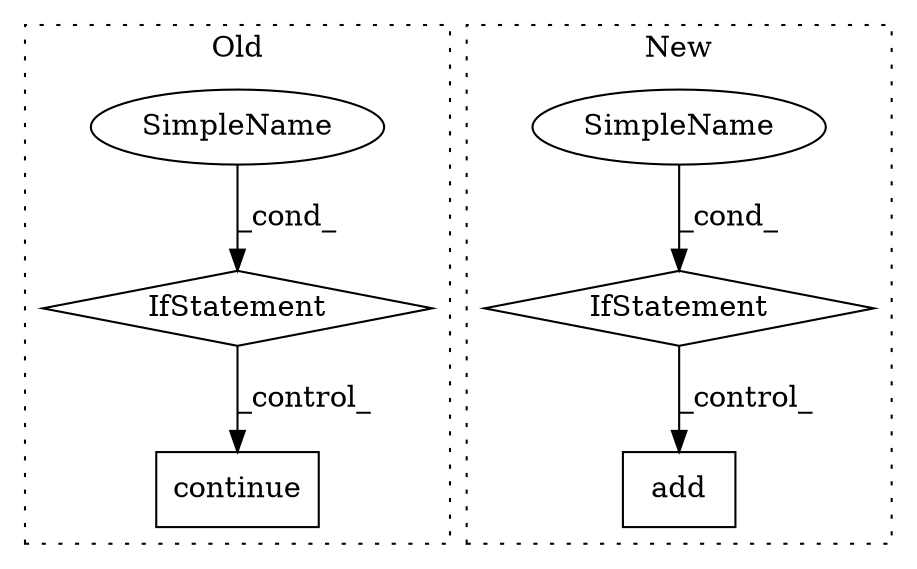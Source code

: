 digraph G {
subgraph cluster0 {
1 [label="continue" a="18" s="33845" l="9" shape="box"];
5 [label="IfStatement" a="25" s="33694,33744" l="4,2" shape="diamond"];
6 [label="SimpleName" a="42" s="" l="" shape="ellipse"];
label = "Old";
style="dotted";
}
subgraph cluster1 {
2 [label="add" a="32" s="33206,33211" l="4,1" shape="box"];
3 [label="IfStatement" a="25" s="33159,33179" l="4,2" shape="diamond"];
4 [label="SimpleName" a="42" s="" l="" shape="ellipse"];
label = "New";
style="dotted";
}
3 -> 2 [label="_control_"];
4 -> 3 [label="_cond_"];
5 -> 1 [label="_control_"];
6 -> 5 [label="_cond_"];
}